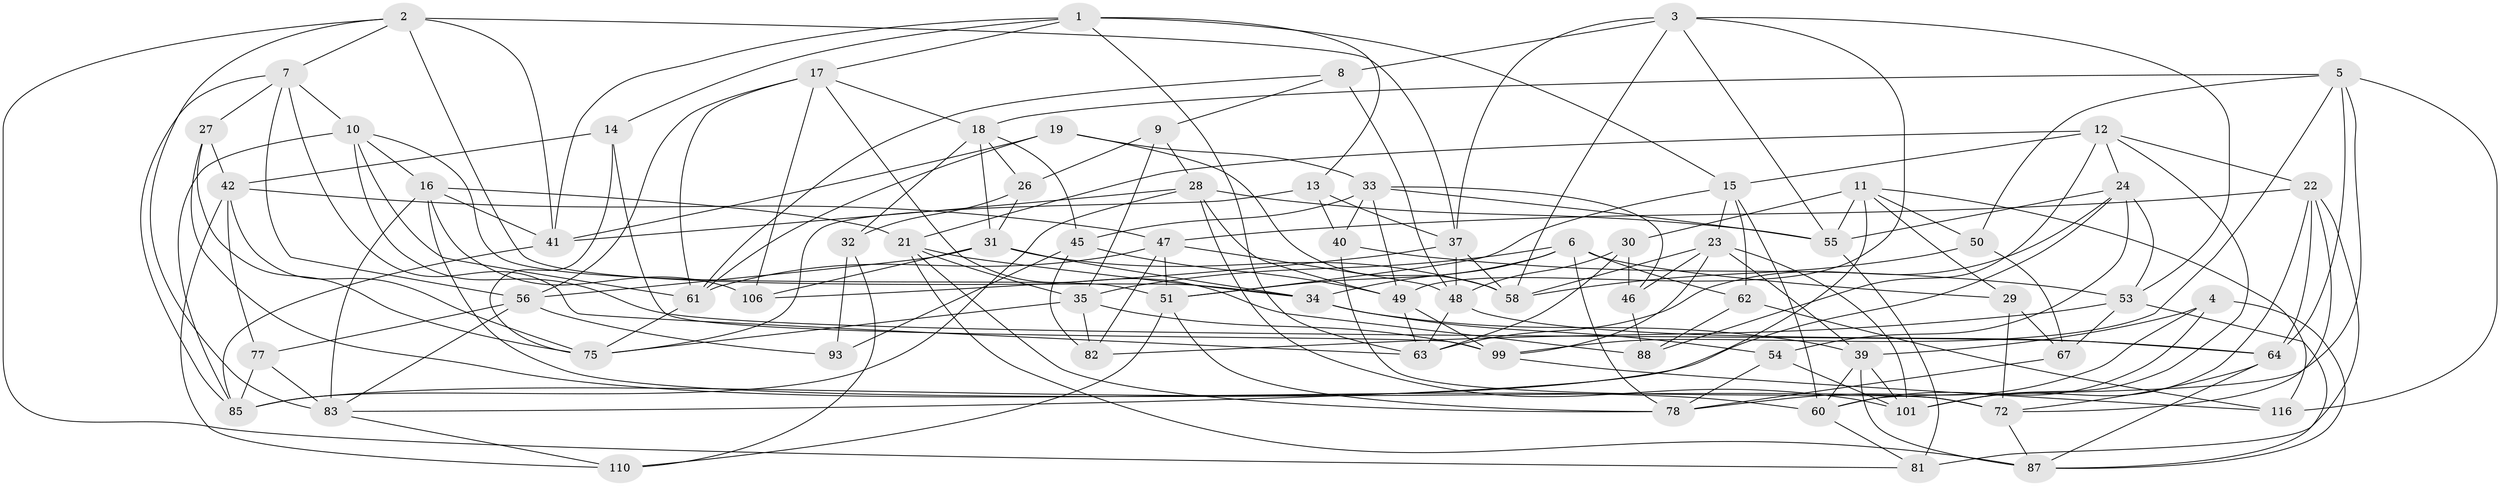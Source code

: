 // Generated by graph-tools (version 1.1) at 2025/24/03/03/25 07:24:29]
// undirected, 72 vertices, 190 edges
graph export_dot {
graph [start="1"]
  node [color=gray90,style=filled];
  1 [super="+68"];
  2 [super="+70"];
  3 [super="+115"];
  4;
  5 [super="+20"];
  6 [super="+79"];
  7 [super="+66"];
  8;
  9;
  10 [super="+36"];
  11 [super="+25"];
  12 [super="+103"];
  13;
  14;
  15 [super="+59"];
  16 [super="+86"];
  17 [super="+43"];
  18 [super="+57"];
  19;
  21 [super="+52"];
  22 [super="+108"];
  23 [super="+92"];
  24 [super="+38"];
  26;
  27;
  28 [super="+97"];
  29;
  30;
  31 [super="+105"];
  32;
  33 [super="+74"];
  34 [super="+44"];
  35 [super="+91"];
  37 [super="+65"];
  39 [super="+84"];
  40;
  41 [super="+69"];
  42 [super="+73"];
  45 [super="+96"];
  46;
  47 [super="+118"];
  48 [super="+94"];
  49 [super="+89"];
  50;
  51 [super="+71"];
  53 [super="+100"];
  54;
  55 [super="+112"];
  56 [super="+76"];
  58 [super="+117"];
  60 [super="+102"];
  61 [super="+104"];
  62;
  63 [super="+90"];
  64 [super="+107"];
  67;
  72 [super="+80"];
  75 [super="+95"];
  77;
  78 [super="+113"];
  81;
  82;
  83 [super="+98"];
  85 [super="+119"];
  87 [super="+111"];
  88;
  93;
  99 [super="+114"];
  101 [super="+109"];
  106;
  110;
  116;
  1 -- 13;
  1 -- 63;
  1 -- 41;
  1 -- 17;
  1 -- 14;
  1 -- 15;
  2 -- 7;
  2 -- 41;
  2 -- 37;
  2 -- 83;
  2 -- 81;
  2 -- 34;
  3 -- 53;
  3 -- 49;
  3 -- 55;
  3 -- 8;
  3 -- 58;
  3 -- 37;
  4 -- 39;
  4 -- 87;
  4 -- 60;
  4 -- 78;
  5 -- 116;
  5 -- 50;
  5 -- 60;
  5 -- 18;
  5 -- 99;
  5 -- 64;
  6 -- 29;
  6 -- 35;
  6 -- 34;
  6 -- 62;
  6 -- 51;
  6 -- 78;
  7 -- 63;
  7 -- 10;
  7 -- 27;
  7 -- 56;
  7 -- 85;
  8 -- 9;
  8 -- 61;
  8 -- 48;
  9 -- 35;
  9 -- 26;
  9 -- 28;
  10 -- 64;
  10 -- 51;
  10 -- 85;
  10 -- 61;
  10 -- 16;
  11 -- 29;
  11 -- 50;
  11 -- 83;
  11 -- 116;
  11 -- 30;
  11 -- 55;
  12 -- 88;
  12 -- 24;
  12 -- 15;
  12 -- 101;
  12 -- 21;
  12 -- 22;
  13 -- 40;
  13 -- 75;
  13 -- 37;
  14 -- 42;
  14 -- 99;
  14 -- 75;
  15 -- 62;
  15 -- 23;
  15 -- 51;
  15 -- 60;
  16 -- 83;
  16 -- 21;
  16 -- 41;
  16 -- 106;
  16 -- 72;
  17 -- 88;
  17 -- 106;
  17 -- 18;
  17 -- 61;
  17 -- 56;
  18 -- 26;
  18 -- 32;
  18 -- 31;
  18 -- 45;
  19 -- 41;
  19 -- 33;
  19 -- 58;
  19 -- 61;
  21 -- 34;
  21 -- 35;
  21 -- 78;
  21 -- 87;
  22 -- 64;
  22 -- 47;
  22 -- 72;
  22 -- 81;
  22 -- 101;
  23 -- 58;
  23 -- 101;
  23 -- 99;
  23 -- 39;
  23 -- 46;
  24 -- 54;
  24 -- 55;
  24 -- 53;
  24 -- 63;
  24 -- 85;
  26 -- 32;
  26 -- 31;
  27 -- 75;
  27 -- 42;
  27 -- 60;
  28 -- 49;
  28 -- 85;
  28 -- 41;
  28 -- 55;
  28 -- 101;
  29 -- 72;
  29 -- 67;
  30 -- 46;
  30 -- 48;
  30 -- 63;
  31 -- 34;
  31 -- 56;
  31 -- 58;
  31 -- 106;
  32 -- 110;
  32 -- 93;
  33 -- 46;
  33 -- 40;
  33 -- 55;
  33 -- 45;
  33 -- 49;
  34 -- 54;
  34 -- 39;
  35 -- 82;
  35 -- 75;
  35 -- 99;
  37 -- 58;
  37 -- 48;
  37 -- 106;
  39 -- 87;
  39 -- 60;
  39 -- 101;
  40 -- 53;
  40 -- 72;
  41 -- 85;
  42 -- 75;
  42 -- 77;
  42 -- 110;
  42 -- 47;
  45 -- 93 [weight=2];
  45 -- 82;
  45 -- 49;
  46 -- 88;
  47 -- 82;
  47 -- 48;
  47 -- 61;
  47 -- 51;
  48 -- 63;
  48 -- 64;
  49 -- 99;
  49 -- 63;
  50 -- 67;
  50 -- 58;
  51 -- 110;
  51 -- 78;
  53 -- 82;
  53 -- 67;
  53 -- 87;
  54 -- 101;
  54 -- 78;
  55 -- 81;
  56 -- 77;
  56 -- 93;
  56 -- 83;
  60 -- 81;
  61 -- 75;
  62 -- 88;
  62 -- 116;
  64 -- 72;
  64 -- 87;
  67 -- 78;
  72 -- 87;
  77 -- 83;
  77 -- 85;
  83 -- 110;
  99 -- 116;
}

